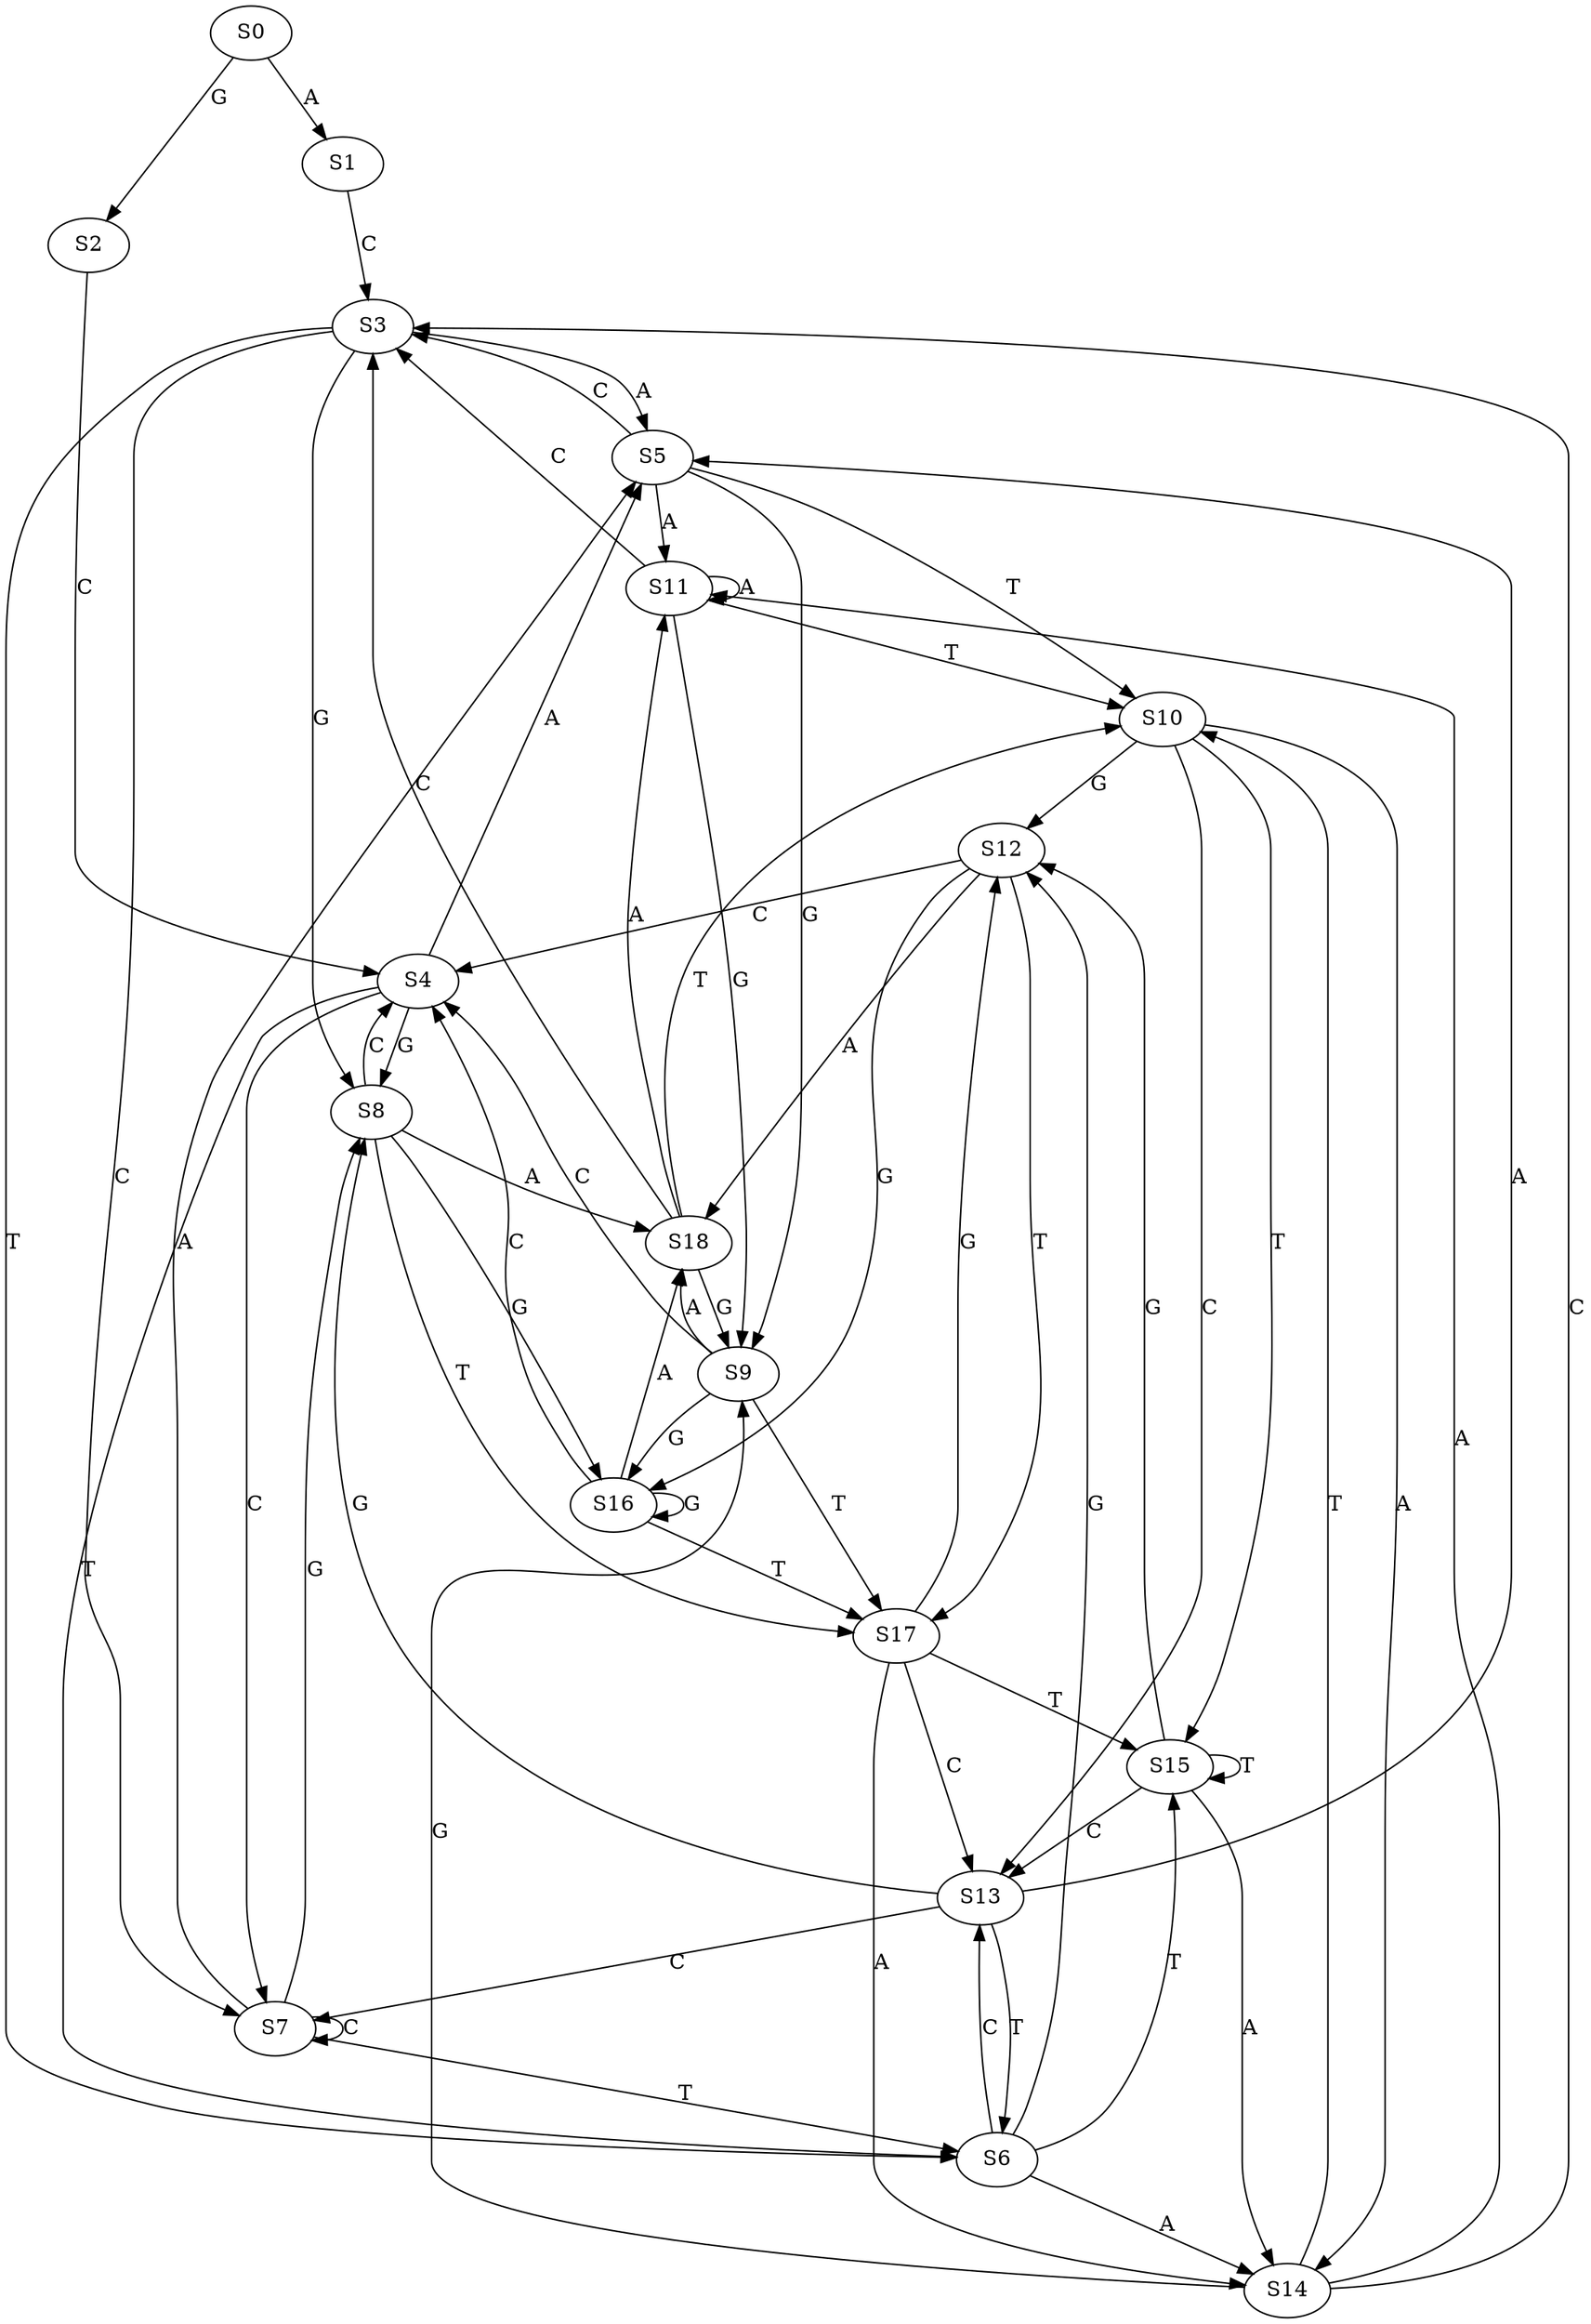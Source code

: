 strict digraph  {
	S0 -> S1 [ label = A ];
	S0 -> S2 [ label = G ];
	S1 -> S3 [ label = C ];
	S2 -> S4 [ label = C ];
	S3 -> S5 [ label = A ];
	S3 -> S6 [ label = T ];
	S3 -> S7 [ label = C ];
	S3 -> S8 [ label = G ];
	S4 -> S7 [ label = C ];
	S4 -> S6 [ label = T ];
	S4 -> S8 [ label = G ];
	S4 -> S5 [ label = A ];
	S5 -> S9 [ label = G ];
	S5 -> S10 [ label = T ];
	S5 -> S3 [ label = C ];
	S5 -> S11 [ label = A ];
	S6 -> S12 [ label = G ];
	S6 -> S13 [ label = C ];
	S6 -> S14 [ label = A ];
	S6 -> S15 [ label = T ];
	S7 -> S8 [ label = G ];
	S7 -> S7 [ label = C ];
	S7 -> S5 [ label = A ];
	S7 -> S6 [ label = T ];
	S8 -> S16 [ label = G ];
	S8 -> S17 [ label = T ];
	S8 -> S18 [ label = A ];
	S8 -> S4 [ label = C ];
	S9 -> S17 [ label = T ];
	S9 -> S16 [ label = G ];
	S9 -> S18 [ label = A ];
	S9 -> S4 [ label = C ];
	S10 -> S14 [ label = A ];
	S10 -> S13 [ label = C ];
	S10 -> S15 [ label = T ];
	S10 -> S12 [ label = G ];
	S11 -> S10 [ label = T ];
	S11 -> S3 [ label = C ];
	S11 -> S9 [ label = G ];
	S11 -> S11 [ label = A ];
	S12 -> S18 [ label = A ];
	S12 -> S17 [ label = T ];
	S12 -> S4 [ label = C ];
	S12 -> S16 [ label = G ];
	S13 -> S6 [ label = T ];
	S13 -> S8 [ label = G ];
	S13 -> S7 [ label = C ];
	S13 -> S5 [ label = A ];
	S14 -> S9 [ label = G ];
	S14 -> S10 [ label = T ];
	S14 -> S11 [ label = A ];
	S14 -> S3 [ label = C ];
	S15 -> S13 [ label = C ];
	S15 -> S12 [ label = G ];
	S15 -> S15 [ label = T ];
	S15 -> S14 [ label = A ];
	S16 -> S18 [ label = A ];
	S16 -> S17 [ label = T ];
	S16 -> S16 [ label = G ];
	S16 -> S4 [ label = C ];
	S17 -> S14 [ label = A ];
	S17 -> S13 [ label = C ];
	S17 -> S12 [ label = G ];
	S17 -> S15 [ label = T ];
	S18 -> S9 [ label = G ];
	S18 -> S11 [ label = A ];
	S18 -> S3 [ label = C ];
	S18 -> S10 [ label = T ];
}

